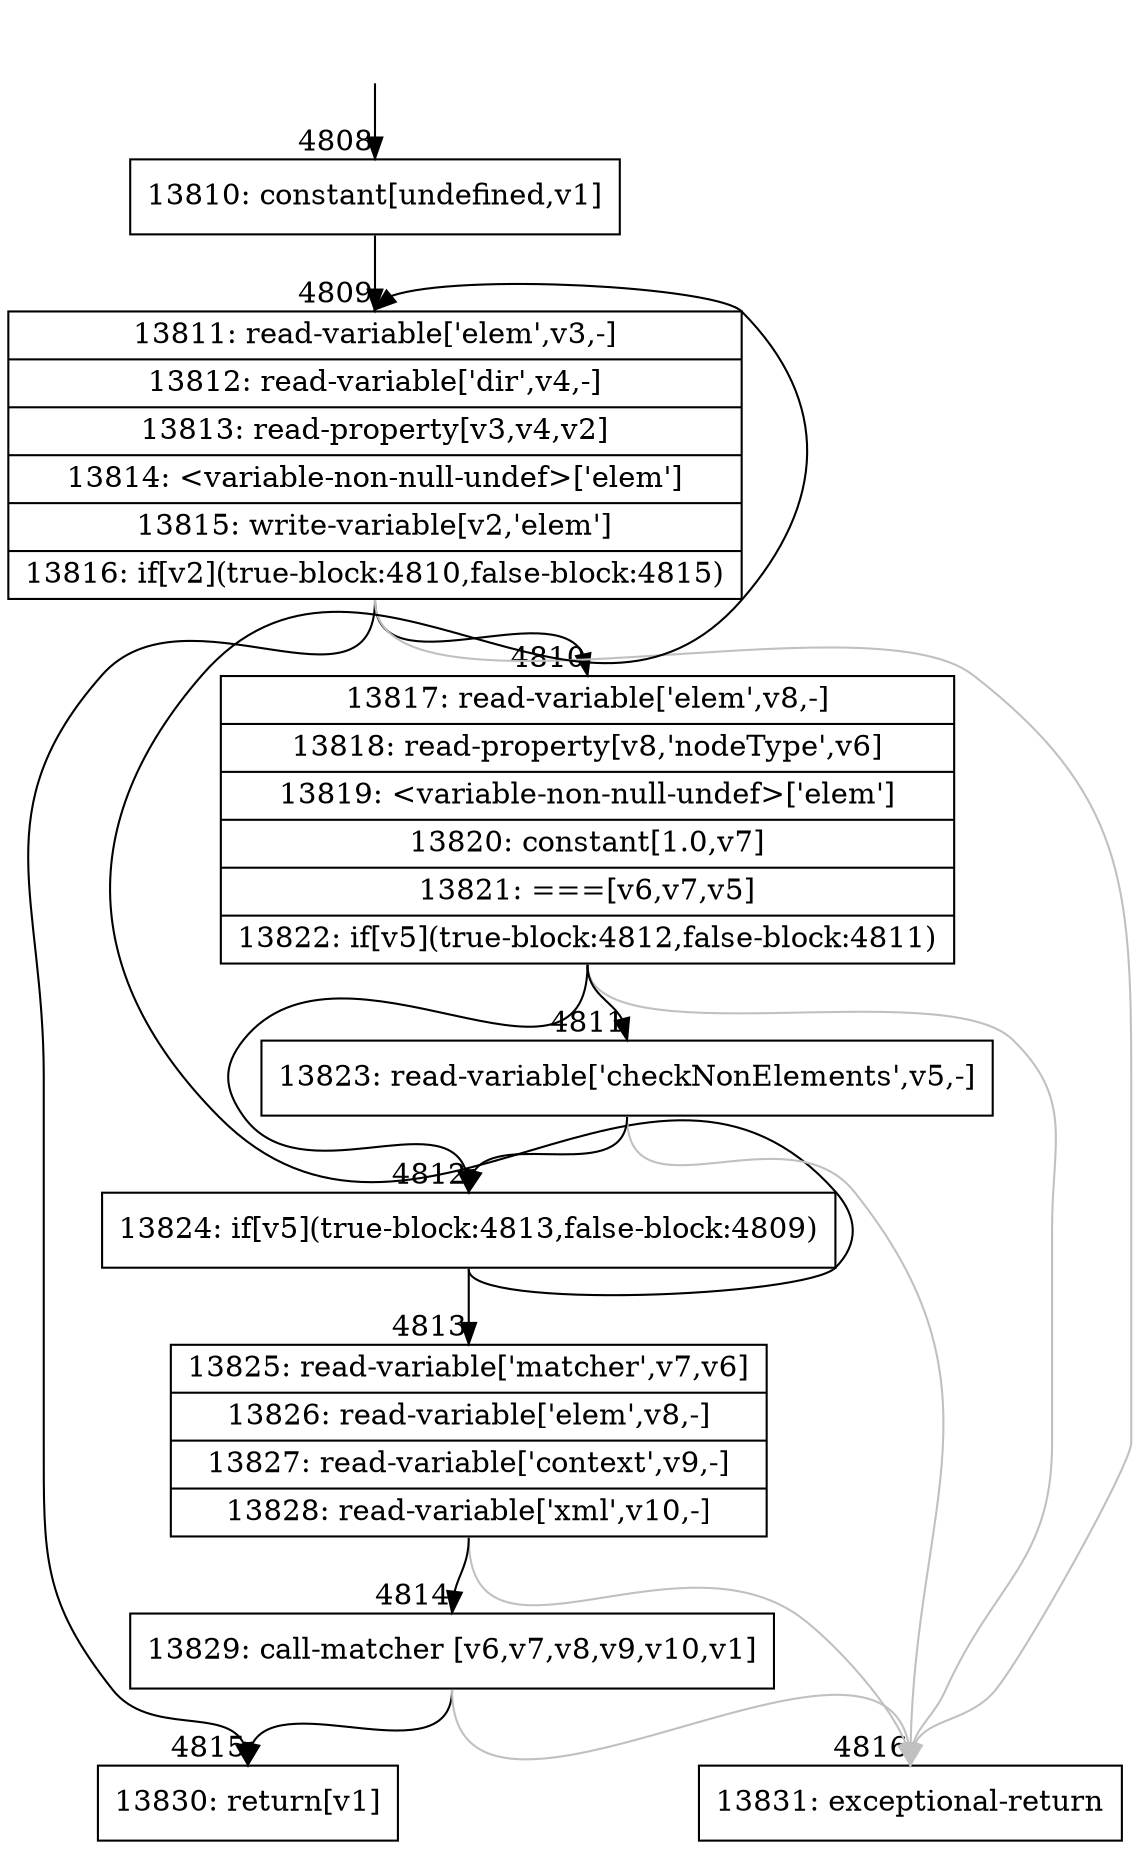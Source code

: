 digraph {
rankdir="TD"
BB_entry321[shape=none,label=""];
BB_entry321 -> BB4808 [tailport=s, headport=n, headlabel="    4808"]
BB4808 [shape=record label="{13810: constant[undefined,v1]}" ] 
BB4808 -> BB4809 [tailport=s, headport=n, headlabel="      4809"]
BB4809 [shape=record label="{13811: read-variable['elem',v3,-]|13812: read-variable['dir',v4,-]|13813: read-property[v3,v4,v2]|13814: \<variable-non-null-undef\>['elem']|13815: write-variable[v2,'elem']|13816: if[v2](true-block:4810,false-block:4815)}" ] 
BB4809 -> BB4810 [tailport=s, headport=n, headlabel="      4810"]
BB4809 -> BB4815 [tailport=s, headport=n, headlabel="      4815"]
BB4809 -> BB4816 [tailport=s, headport=n, color=gray, headlabel="      4816"]
BB4810 [shape=record label="{13817: read-variable['elem',v8,-]|13818: read-property[v8,'nodeType',v6]|13819: \<variable-non-null-undef\>['elem']|13820: constant[1.0,v7]|13821: ===[v6,v7,v5]|13822: if[v5](true-block:4812,false-block:4811)}" ] 
BB4810 -> BB4812 [tailport=s, headport=n, headlabel="      4812"]
BB4810 -> BB4811 [tailport=s, headport=n, headlabel="      4811"]
BB4810 -> BB4816 [tailport=s, headport=n, color=gray]
BB4811 [shape=record label="{13823: read-variable['checkNonElements',v5,-]}" ] 
BB4811 -> BB4812 [tailport=s, headport=n]
BB4811 -> BB4816 [tailport=s, headport=n, color=gray]
BB4812 [shape=record label="{13824: if[v5](true-block:4813,false-block:4809)}" ] 
BB4812 -> BB4813 [tailport=s, headport=n, headlabel="      4813"]
BB4812 -> BB4809 [tailport=s, headport=n]
BB4813 [shape=record label="{13825: read-variable['matcher',v7,v6]|13826: read-variable['elem',v8,-]|13827: read-variable['context',v9,-]|13828: read-variable['xml',v10,-]}" ] 
BB4813 -> BB4814 [tailport=s, headport=n, headlabel="      4814"]
BB4813 -> BB4816 [tailport=s, headport=n, color=gray]
BB4814 [shape=record label="{13829: call-matcher [v6,v7,v8,v9,v10,v1]}" ] 
BB4814 -> BB4815 [tailport=s, headport=n]
BB4814 -> BB4816 [tailport=s, headport=n, color=gray]
BB4815 [shape=record label="{13830: return[v1]}" ] 
BB4816 [shape=record label="{13831: exceptional-return}" ] 
//#$~ 5101
}

